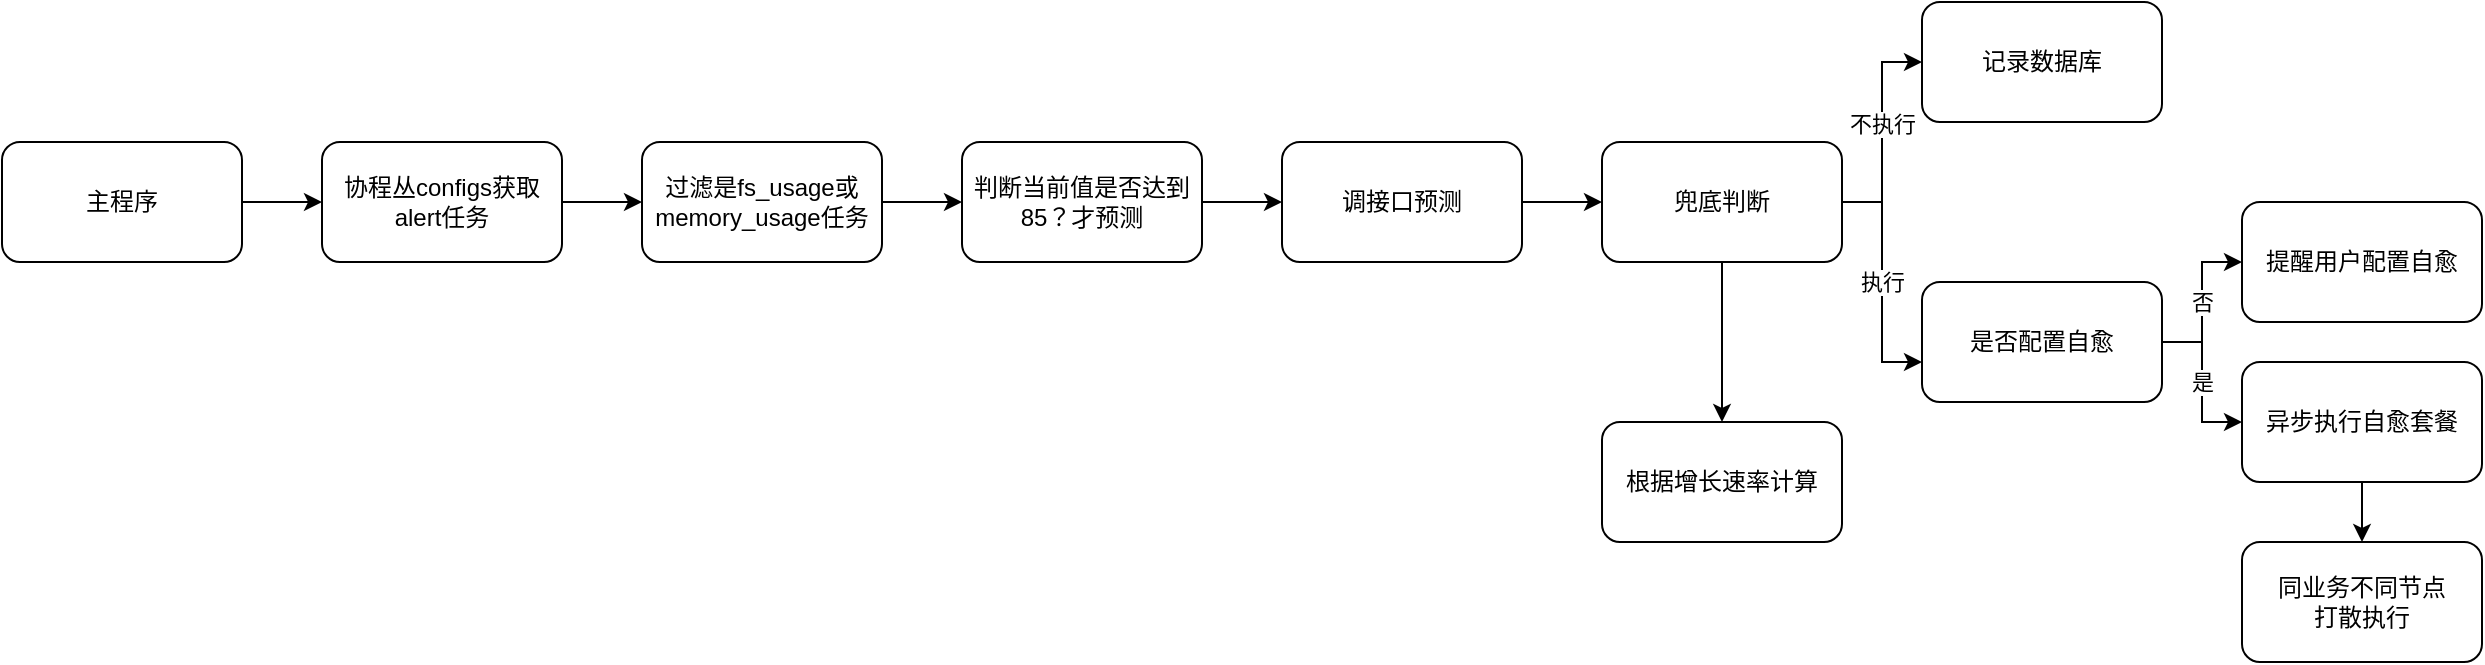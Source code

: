 <mxfile version="21.1.8" type="github">
  <diagram name="第 1 页" id="MnmHD803rKsfR9xc3XTJ">
    <mxGraphModel dx="633" dy="418" grid="1" gridSize="10" guides="1" tooltips="1" connect="1" arrows="1" fold="1" page="1" pageScale="1" pageWidth="827" pageHeight="1169" math="0" shadow="0">
      <root>
        <mxCell id="0" />
        <mxCell id="1" parent="0" />
        <mxCell id="v8tQxLyjqCWv_DASYLoC-5" value="" style="edgeStyle=orthogonalEdgeStyle;rounded=0;orthogonalLoop=1;jettySize=auto;html=1;" edge="1" parent="1" source="v8tQxLyjqCWv_DASYLoC-2" target="v8tQxLyjqCWv_DASYLoC-4">
          <mxGeometry relative="1" as="geometry" />
        </mxCell>
        <mxCell id="v8tQxLyjqCWv_DASYLoC-2" value="主程序" style="rounded=1;whiteSpace=wrap;html=1;" vertex="1" parent="1">
          <mxGeometry x="80" y="250" width="120" height="60" as="geometry" />
        </mxCell>
        <mxCell id="v8tQxLyjqCWv_DASYLoC-7" value="" style="edgeStyle=orthogonalEdgeStyle;rounded=0;orthogonalLoop=1;jettySize=auto;html=1;" edge="1" parent="1" source="v8tQxLyjqCWv_DASYLoC-4" target="v8tQxLyjqCWv_DASYLoC-6">
          <mxGeometry relative="1" as="geometry" />
        </mxCell>
        <mxCell id="v8tQxLyjqCWv_DASYLoC-4" value="协程丛configs获取alert任务" style="rounded=1;whiteSpace=wrap;html=1;" vertex="1" parent="1">
          <mxGeometry x="240" y="250" width="120" height="60" as="geometry" />
        </mxCell>
        <mxCell id="v8tQxLyjqCWv_DASYLoC-13" value="" style="edgeStyle=orthogonalEdgeStyle;rounded=0;orthogonalLoop=1;jettySize=auto;html=1;" edge="1" parent="1" source="v8tQxLyjqCWv_DASYLoC-6" target="v8tQxLyjqCWv_DASYLoC-12">
          <mxGeometry relative="1" as="geometry" />
        </mxCell>
        <mxCell id="v8tQxLyjqCWv_DASYLoC-6" value="过滤是fs_usage或memory_usage任务" style="whiteSpace=wrap;html=1;rounded=1;" vertex="1" parent="1">
          <mxGeometry x="400" y="250" width="120" height="60" as="geometry" />
        </mxCell>
        <mxCell id="v8tQxLyjqCWv_DASYLoC-19" value="" style="edgeStyle=orthogonalEdgeStyle;rounded=0;orthogonalLoop=1;jettySize=auto;html=1;" edge="1" parent="1" source="v8tQxLyjqCWv_DASYLoC-8" target="v8tQxLyjqCWv_DASYLoC-17">
          <mxGeometry relative="1" as="geometry" />
        </mxCell>
        <mxCell id="v8tQxLyjqCWv_DASYLoC-8" value="调接口预测" style="rounded=1;whiteSpace=wrap;html=1;" vertex="1" parent="1">
          <mxGeometry x="720" y="250" width="120" height="60" as="geometry" />
        </mxCell>
        <mxCell id="v8tQxLyjqCWv_DASYLoC-14" value="" style="edgeStyle=orthogonalEdgeStyle;rounded=0;orthogonalLoop=1;jettySize=auto;html=1;" edge="1" parent="1" source="v8tQxLyjqCWv_DASYLoC-12" target="v8tQxLyjqCWv_DASYLoC-8">
          <mxGeometry relative="1" as="geometry" />
        </mxCell>
        <mxCell id="v8tQxLyjqCWv_DASYLoC-12" value="判断当前值是否达到85？才预测" style="rounded=1;whiteSpace=wrap;html=1;" vertex="1" parent="1">
          <mxGeometry x="560" y="250" width="120" height="60" as="geometry" />
        </mxCell>
        <mxCell id="v8tQxLyjqCWv_DASYLoC-22" style="edgeStyle=orthogonalEdgeStyle;rounded=0;orthogonalLoop=1;jettySize=auto;html=1;entryX=0;entryY=0.5;entryDx=0;entryDy=0;" edge="1" parent="1" source="v8tQxLyjqCWv_DASYLoC-17" target="v8tQxLyjqCWv_DASYLoC-20">
          <mxGeometry relative="1" as="geometry" />
        </mxCell>
        <mxCell id="v8tQxLyjqCWv_DASYLoC-24" value="不执行" style="edgeLabel;html=1;align=center;verticalAlign=middle;resizable=0;points=[];" vertex="1" connectable="0" parent="v8tQxLyjqCWv_DASYLoC-22">
          <mxGeometry x="0.077" relative="1" as="geometry">
            <mxPoint as="offset" />
          </mxGeometry>
        </mxCell>
        <mxCell id="v8tQxLyjqCWv_DASYLoC-23" value="执行" style="edgeStyle=orthogonalEdgeStyle;rounded=0;orthogonalLoop=1;jettySize=auto;html=1;exitX=1;exitY=0.5;exitDx=0;exitDy=0;entryX=0;entryY=0.667;entryDx=0;entryDy=0;entryPerimeter=0;" edge="1" parent="1" source="v8tQxLyjqCWv_DASYLoC-17" target="v8tQxLyjqCWv_DASYLoC-21">
          <mxGeometry relative="1" as="geometry" />
        </mxCell>
        <mxCell id="v8tQxLyjqCWv_DASYLoC-26" value="" style="edgeStyle=orthogonalEdgeStyle;rounded=0;orthogonalLoop=1;jettySize=auto;html=1;" edge="1" parent="1" source="v8tQxLyjqCWv_DASYLoC-17" target="v8tQxLyjqCWv_DASYLoC-25">
          <mxGeometry relative="1" as="geometry" />
        </mxCell>
        <mxCell id="v8tQxLyjqCWv_DASYLoC-17" value="兜底判断" style="rounded=1;whiteSpace=wrap;html=1;" vertex="1" parent="1">
          <mxGeometry x="880" y="250" width="120" height="60" as="geometry" />
        </mxCell>
        <mxCell id="v8tQxLyjqCWv_DASYLoC-20" value="记录数据库" style="rounded=1;whiteSpace=wrap;html=1;" vertex="1" parent="1">
          <mxGeometry x="1040" y="180" width="120" height="60" as="geometry" />
        </mxCell>
        <mxCell id="v8tQxLyjqCWv_DASYLoC-29" value="否" style="edgeStyle=orthogonalEdgeStyle;rounded=0;orthogonalLoop=1;jettySize=auto;html=1;exitX=1;exitY=0.5;exitDx=0;exitDy=0;entryX=0;entryY=0.5;entryDx=0;entryDy=0;" edge="1" parent="1" source="v8tQxLyjqCWv_DASYLoC-21" target="v8tQxLyjqCWv_DASYLoC-27">
          <mxGeometry relative="1" as="geometry" />
        </mxCell>
        <mxCell id="v8tQxLyjqCWv_DASYLoC-30" value="是" style="edgeStyle=orthogonalEdgeStyle;rounded=0;orthogonalLoop=1;jettySize=auto;html=1;exitX=1;exitY=0.5;exitDx=0;exitDy=0;entryX=0;entryY=0.5;entryDx=0;entryDy=0;" edge="1" parent="1" source="v8tQxLyjqCWv_DASYLoC-21" target="v8tQxLyjqCWv_DASYLoC-28">
          <mxGeometry relative="1" as="geometry" />
        </mxCell>
        <mxCell id="v8tQxLyjqCWv_DASYLoC-21" value="是否配置自愈" style="rounded=1;whiteSpace=wrap;html=1;" vertex="1" parent="1">
          <mxGeometry x="1040" y="320" width="120" height="60" as="geometry" />
        </mxCell>
        <mxCell id="v8tQxLyjqCWv_DASYLoC-25" value="根据增长速率计算" style="whiteSpace=wrap;html=1;rounded=1;" vertex="1" parent="1">
          <mxGeometry x="880" y="390" width="120" height="60" as="geometry" />
        </mxCell>
        <mxCell id="v8tQxLyjqCWv_DASYLoC-27" value="提醒用户配置自愈" style="rounded=1;whiteSpace=wrap;html=1;" vertex="1" parent="1">
          <mxGeometry x="1200" y="280" width="120" height="60" as="geometry" />
        </mxCell>
        <mxCell id="v8tQxLyjqCWv_DASYLoC-32" value="" style="edgeStyle=orthogonalEdgeStyle;rounded=0;orthogonalLoop=1;jettySize=auto;html=1;" edge="1" parent="1" source="v8tQxLyjqCWv_DASYLoC-28" target="v8tQxLyjqCWv_DASYLoC-31">
          <mxGeometry relative="1" as="geometry" />
        </mxCell>
        <mxCell id="v8tQxLyjqCWv_DASYLoC-28" value="异步执行自愈套餐" style="rounded=1;whiteSpace=wrap;html=1;" vertex="1" parent="1">
          <mxGeometry x="1200" y="360" width="120" height="60" as="geometry" />
        </mxCell>
        <mxCell id="v8tQxLyjqCWv_DASYLoC-31" value="同业务不同节点&lt;br&gt;打散执行" style="rounded=1;whiteSpace=wrap;html=1;" vertex="1" parent="1">
          <mxGeometry x="1200" y="450" width="120" height="60" as="geometry" />
        </mxCell>
      </root>
    </mxGraphModel>
  </diagram>
</mxfile>
